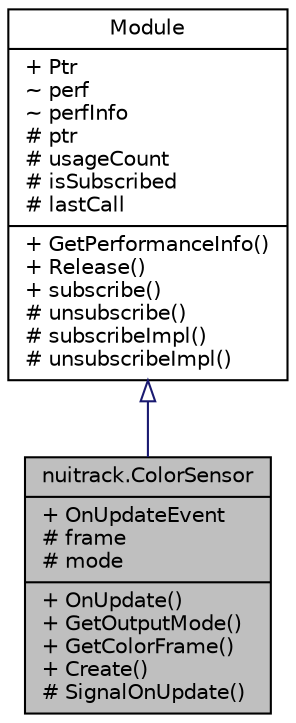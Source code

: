 digraph "nuitrack.ColorSensor"
{
  edge [fontname="Helvetica",fontsize="10",labelfontname="Helvetica",labelfontsize="10"];
  node [fontname="Helvetica",fontsize="10",shape=record];
  Node1 [label="{nuitrack.ColorSensor\n|+ OnUpdateEvent\l# frame\l# mode\l|+ OnUpdate()\l+ GetOutputMode()\l+ GetColorFrame()\l+ Create()\l# SignalOnUpdate()\l}",height=0.2,width=0.4,color="black", fillcolor="grey75", style="filled" fontcolor="black"];
  Node2 -> Node1 [dir="back",color="midnightblue",fontsize="10",style="solid",arrowtail="onormal",fontname="Helvetica"];
  Node2 [label="{Module\n|+ Ptr\l~ perf\l~ perfInfo\l# ptr\l# usageCount\l# isSubscribed\l# lastCall\l|+ GetPerformanceInfo()\l+ Release()\l+ subscribe()\l# unsubscribe()\l# subscribeImpl()\l# unsubscribeImpl()\l}",height=0.2,width=0.4,color="black", fillcolor="white", style="filled",URL="$classnuitrack_1_1Module.html"];
}

